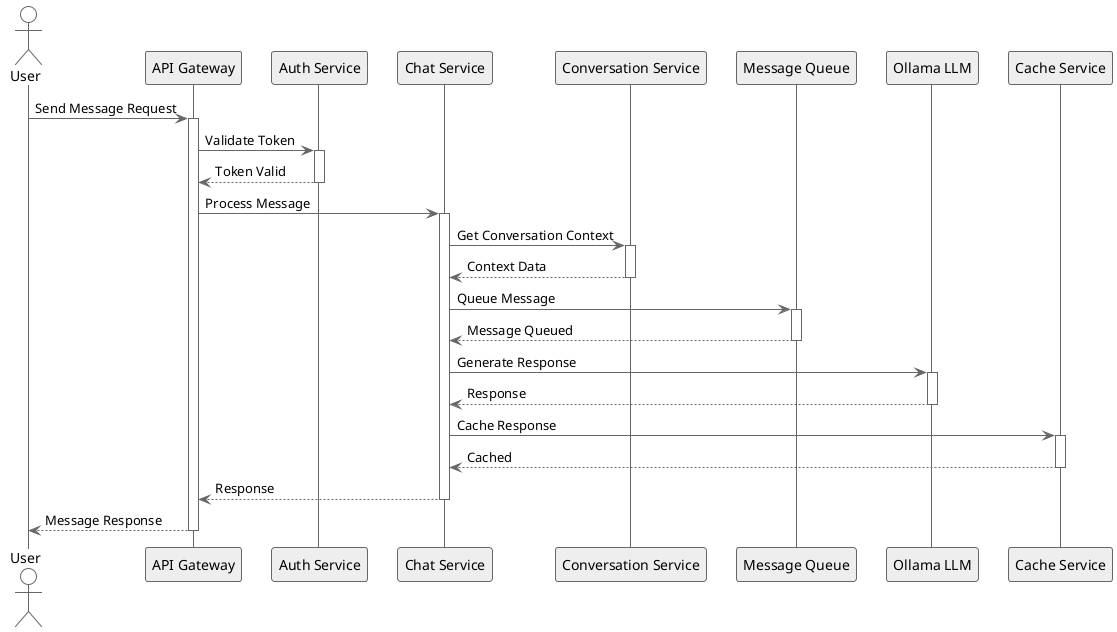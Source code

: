 @startuml
!theme plain
skinparam sequence {
    ArrowColor #666666
    ActorBorderColor #666666
    LifeLineBorderColor #666666
    ParticipantBorderColor #666666
    ParticipantBackgroundColor #EEEEEE
}

actor User
participant "API Gateway" as gateway
participant "Auth Service" as auth
participant "Chat Service" as chat
participant "Conversation Service" as conv
participant "Message Queue" as mq
participant "Ollama LLM" as ollama
participant "Cache Service" as cache

User -> gateway: Send Message Request
activate gateway
gateway -> auth: Validate Token
activate auth
auth --> gateway: Token Valid
deactivate auth
gateway -> chat: Process Message
activate chat
chat -> conv: Get Conversation Context
activate conv
conv --> chat: Context Data
deactivate conv
chat -> mq: Queue Message
activate mq
mq --> chat: Message Queued
deactivate mq
chat -> ollama: Generate Response
activate ollama
ollama --> chat: Response
deactivate ollama
chat -> cache: Cache Response
activate cache
cache --> chat: Cached
deactivate cache
chat --> gateway: Response
deactivate chat
gateway --> User: Message Response
deactivate gateway

@enduml
